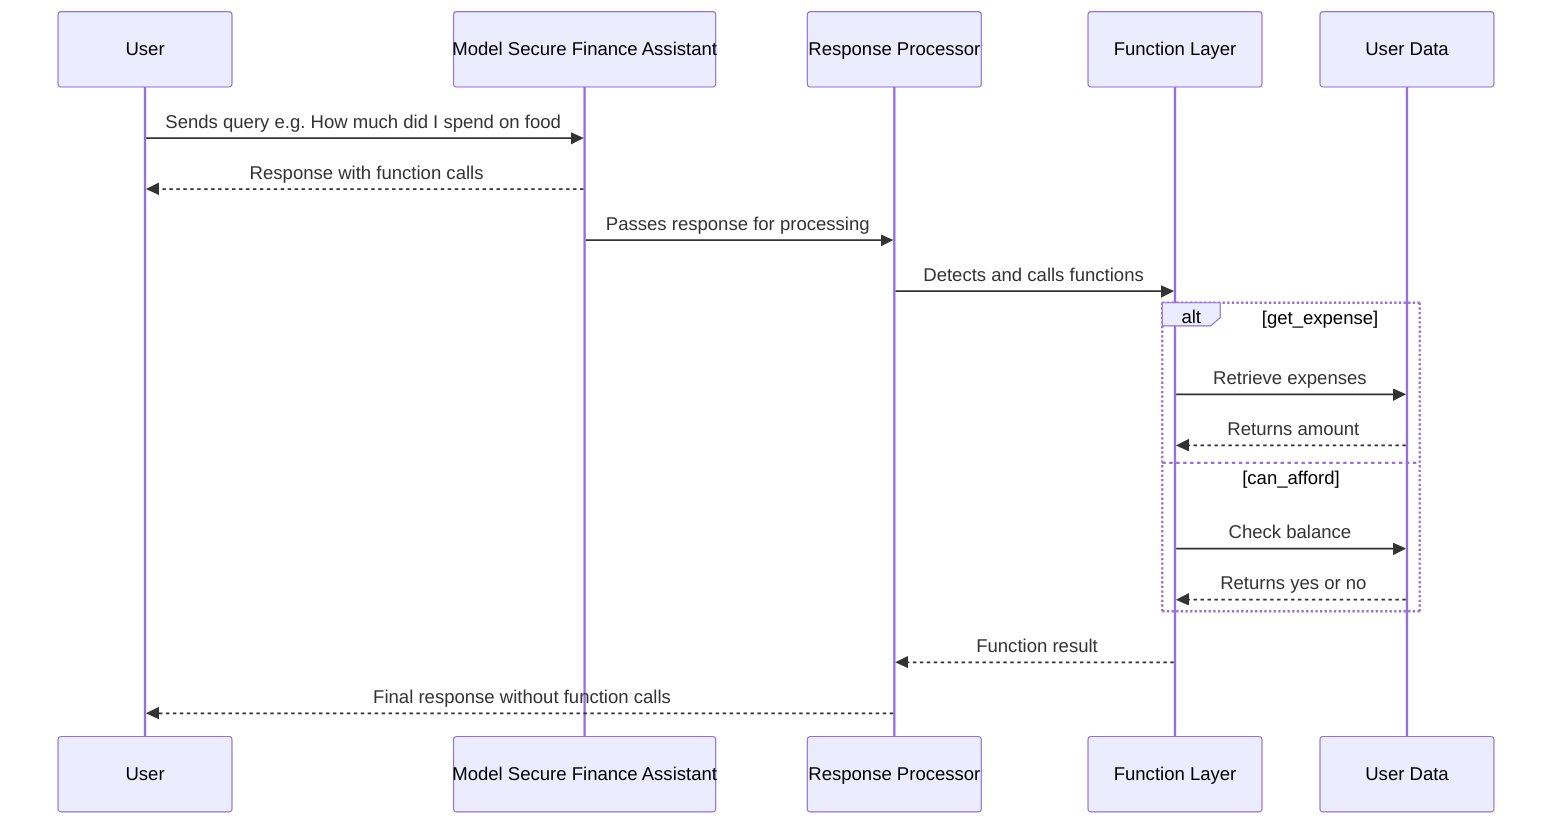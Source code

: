 sequenceDiagram
    participant User
    participant LLM as Model Secure Finance Assistant
    participant Processor as Response Processor
    participant Functions as Function Layer
    participant Data as User Data

    User->>LLM: Sends query e.g. How much did I spend on food
    LLM-->>User: Response with function calls
    LLM->>Processor: Passes response for processing
    Processor->>Functions: Detects and calls functions

    alt get_expense
        Functions->>Data: Retrieve expenses
        Data-->>Functions: Returns amount
    else can_afford
        Functions->>Data: Check balance
        Data-->>Functions: Returns yes or no
    end

    Functions-->>Processor: Function result
    Processor-->>User: Final response without function calls